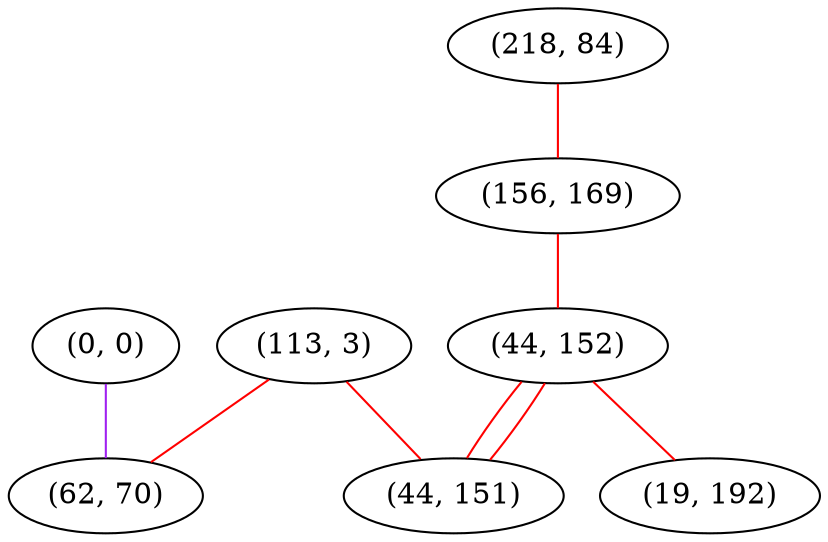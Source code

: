 graph "" {
"(0, 0)";
"(218, 84)";
"(156, 169)";
"(44, 152)";
"(113, 3)";
"(19, 192)";
"(44, 151)";
"(62, 70)";
"(0, 0)" -- "(62, 70)"  [color=purple, key=0, weight=4];
"(218, 84)" -- "(156, 169)"  [color=red, key=0, weight=1];
"(156, 169)" -- "(44, 152)"  [color=red, key=0, weight=1];
"(44, 152)" -- "(19, 192)"  [color=red, key=0, weight=1];
"(44, 152)" -- "(44, 151)"  [color=red, key=0, weight=1];
"(44, 152)" -- "(44, 151)"  [color=red, key=1, weight=1];
"(113, 3)" -- "(44, 151)"  [color=red, key=0, weight=1];
"(113, 3)" -- "(62, 70)"  [color=red, key=0, weight=1];
}
